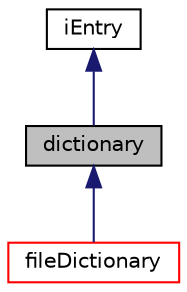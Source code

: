 digraph "dictionary"
{
 // LATEX_PDF_SIZE
  edge [fontname="Helvetica",fontsize="10",labelfontname="Helvetica",labelfontsize="10"];
  node [fontname="Helvetica",fontsize="10",shape=record];
  Node1 [label="dictionary",height=0.2,width=0.4,color="black", fillcolor="grey75", style="filled", fontcolor="black",tooltip="Dictionary holds a set of data entries or sub-dictionaries that are enclosed in a curely braces or ar..."];
  Node2 -> Node1 [dir="back",color="midnightblue",fontsize="10",style="solid",fontname="Helvetica"];
  Node2 [label="iEntry",height=0.2,width=0.4,color="black", fillcolor="white", style="filled",URL="$classpFlow_1_1iEntry.html",tooltip="Interface calss for data entry and dictionary"];
  Node1 -> Node3 [dir="back",color="midnightblue",fontsize="10",style="solid",fontname="Helvetica"];
  Node3 [label="fileDictionary",height=0.2,width=0.4,color="red", fillcolor="white", style="filled",URL="$classpFlow_1_1fileDictionary.html",tooltip=" "];
}
